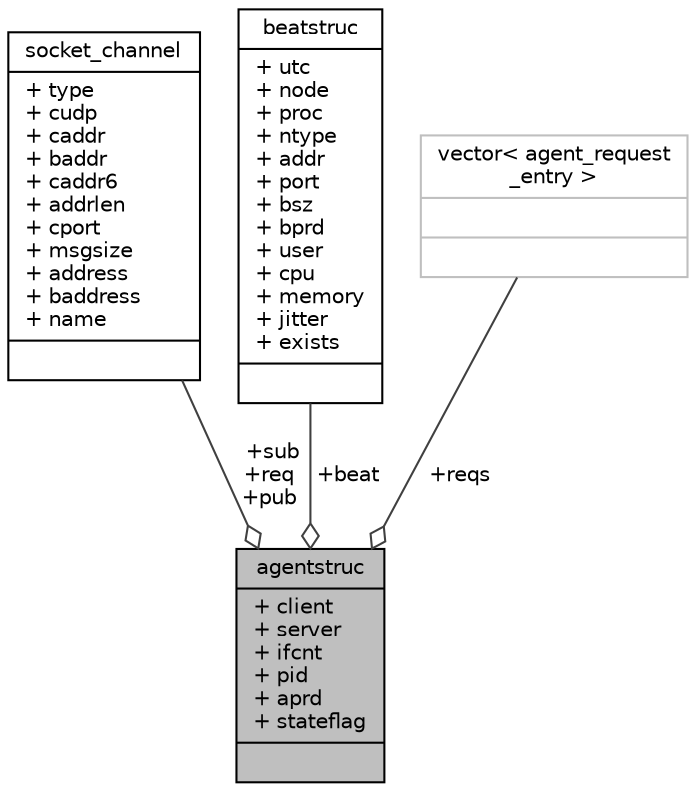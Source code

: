 digraph "agentstruc"
{
 // INTERACTIVE_SVG=YES
  edge [fontname="Helvetica",fontsize="10",labelfontname="Helvetica",labelfontsize="10"];
  node [fontname="Helvetica",fontsize="10",shape=record];
  Node1 [label="{agentstruc\n|+ client\l+ server\l+ ifcnt\l+ pid\l+ aprd\l+ stateflag\l|}",height=0.2,width=0.4,color="black", fillcolor="grey75", style="filled", fontcolor="black"];
  Node2 -> Node1 [color="grey25",fontsize="10",style="solid",label=" +sub\n+req\n+pub" ,arrowhead="odiamond",fontname="Helvetica"];
  Node2 [label="{socket_channel\n|+ type\l+ cudp\l+ caddr\l+ baddr\l+ caddr6\l+ addrlen\l+ cport\l+ msgsize\l+ address\l+ baddress\l+ name\l|}",height=0.2,width=0.4,color="black", fillcolor="white", style="filled",URL="$structsocket__channel.html"];
  Node3 -> Node1 [color="grey25",fontsize="10",style="solid",label=" +beat" ,arrowhead="odiamond",fontname="Helvetica"];
  Node3 [label="{beatstruc\n|+ utc\l+ node\l+ proc\l+ ntype\l+ addr\l+ port\l+ bsz\l+ bprd\l+ user\l+ cpu\l+ memory\l+ jitter\l+ exists\l|}",height=0.2,width=0.4,color="black", fillcolor="white", style="filled",URL="$structbeatstruc.html"];
  Node4 -> Node1 [color="grey25",fontsize="10",style="solid",label=" +reqs" ,arrowhead="odiamond",fontname="Helvetica"];
  Node4 [label="{vector\< agent_request\l_entry \>\n||}",height=0.2,width=0.4,color="grey75", fillcolor="white", style="filled"];
}
